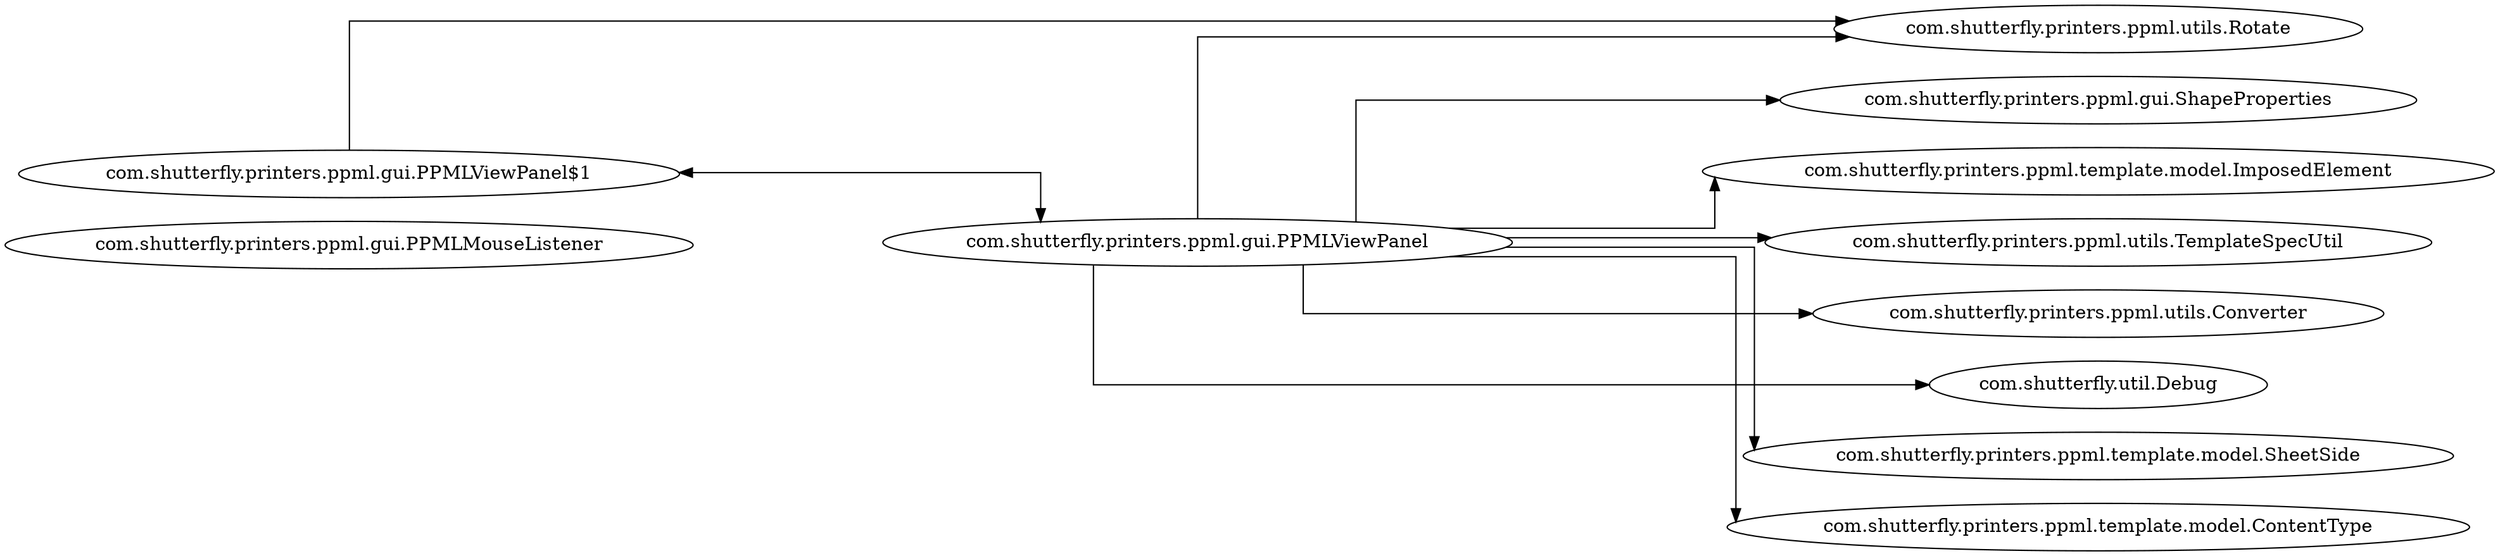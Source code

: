digraph dependencyGraph {
 concentrate=true;
 rankdir="LR"; 
ranksep="2.0";
"com.shutterfly.printers.ppml.gui.PPMLMouseListener"; 
"com.shutterfly.printers.ppml.gui.PPMLViewPanel$1"; 
"com.shutterfly.printers.ppml.gui.PPMLViewPanel$1"->"com.shutterfly.printers.ppml.gui.PPMLViewPanel";
"com.shutterfly.printers.ppml.gui.PPMLViewPanel$1"->"com.shutterfly.printers.ppml.utils.Rotate";
"com.shutterfly.printers.ppml.gui.PPMLViewPanel"; 
"com.shutterfly.printers.ppml.gui.PPMLViewPanel"->"com.shutterfly.printers.ppml.gui.ShapeProperties";
"com.shutterfly.printers.ppml.gui.PPMLViewPanel"->"com.shutterfly.printers.ppml.utils.Rotate";
"com.shutterfly.printers.ppml.gui.PPMLViewPanel"->"com.shutterfly.printers.ppml.template.model.ImposedElement";
"com.shutterfly.printers.ppml.gui.PPMLViewPanel"->"com.shutterfly.printers.ppml.gui.PPMLViewPanel$1";
"com.shutterfly.printers.ppml.gui.PPMLViewPanel"->"com.shutterfly.printers.ppml.utils.TemplateSpecUtil";
"com.shutterfly.printers.ppml.gui.PPMLViewPanel"->"com.shutterfly.printers.ppml.utils.Converter";
"com.shutterfly.printers.ppml.gui.PPMLViewPanel"->"com.shutterfly.util.Debug";
"com.shutterfly.printers.ppml.gui.PPMLViewPanel"->"com.shutterfly.printers.ppml.template.model.SheetSide";
"com.shutterfly.printers.ppml.gui.PPMLViewPanel"->"com.shutterfly.printers.ppml.template.model.ContentType";
"com.shutterfly.printers.ppml.gui.ShapeProperties"; 
splines="ortho";
}
